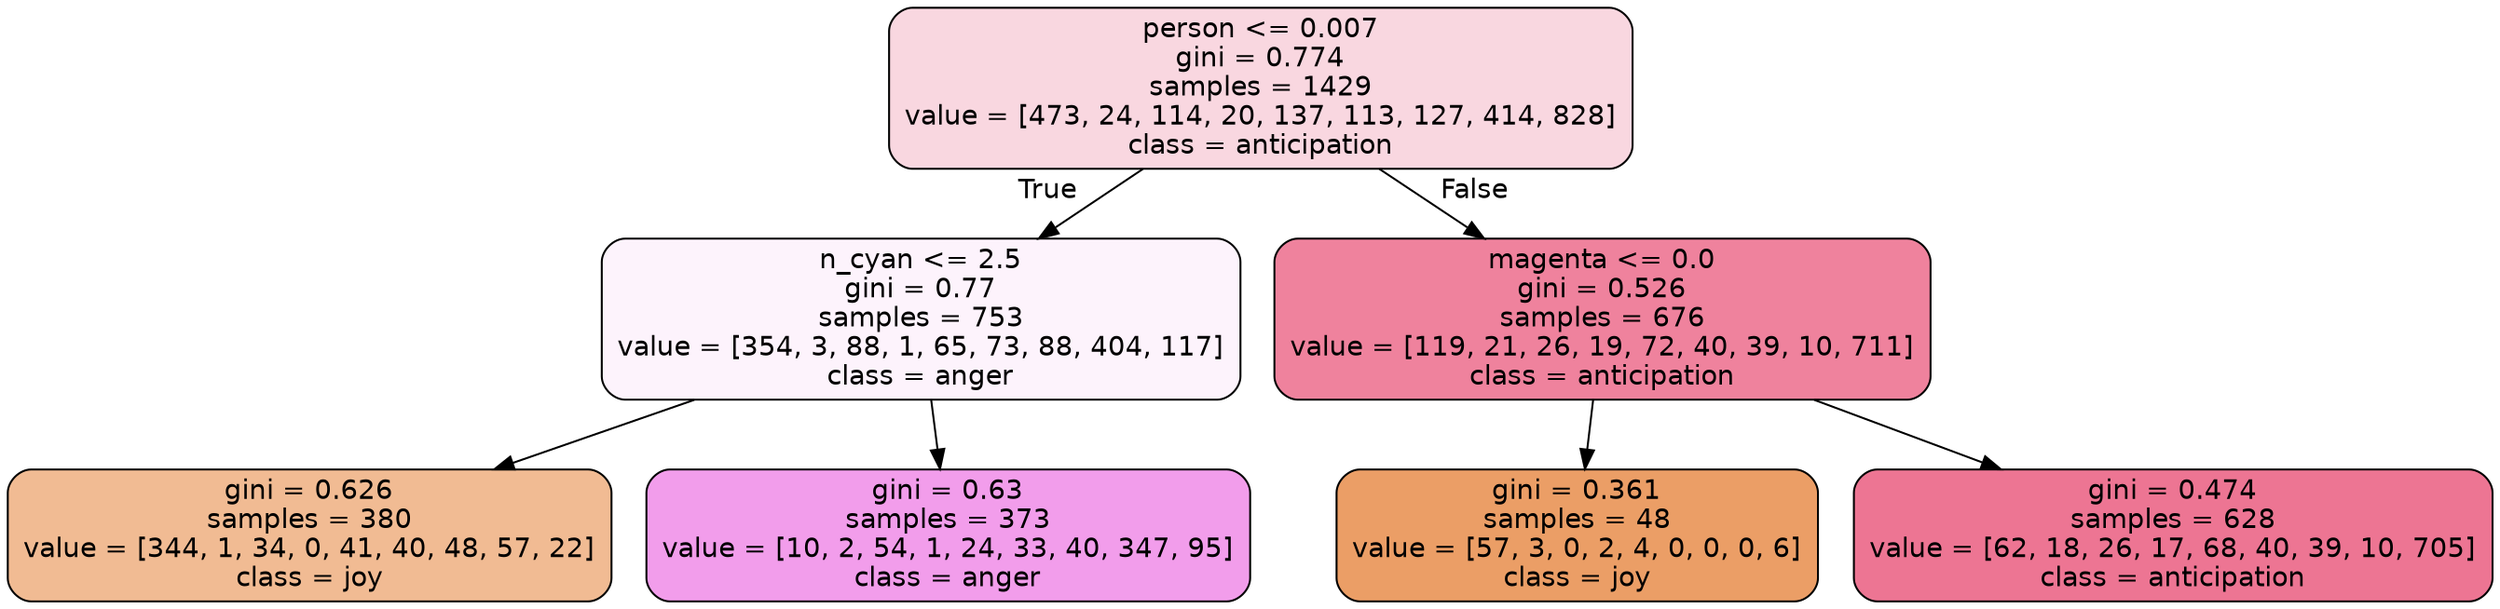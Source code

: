 digraph Tree {
node [shape=box, style="filled, rounded", color="black", fontname=helvetica] ;
edge [fontname=helvetica] ;
0 [label="person <= 0.007\ngini = 0.774\nsamples = 1429\nvalue = [473, 24, 114, 20, 137, 113, 127, 414, 828]\nclass = anticipation", fillcolor="#e5396433"] ;
1 [label="n_cyan <= 2.5\ngini = 0.77\nsamples = 753\nvalue = [354, 3, 88, 1, 65, 73, 88, 404, 117]\nclass = anger", fillcolor="#e539d70f"] ;
0 -> 1 [labeldistance=2.5, labelangle=45, headlabel="True"] ;
2 [label="gini = 0.626\nsamples = 380\nvalue = [344, 1, 34, 0, 41, 40, 48, 57, 22]\nclass = joy", fillcolor="#e581398a"] ;
1 -> 2 ;
3 [label="gini = 0.63\nsamples = 373\nvalue = [10, 2, 54, 1, 24, 33, 40, 347, 95]\nclass = anger", fillcolor="#e539d77e"] ;
1 -> 3 ;
4 [label="magenta <= 0.0\ngini = 0.526\nsamples = 676\nvalue = [119, 21, 26, 19, 72, 40, 39, 10, 711]\nclass = anticipation", fillcolor="#e53964a1"] ;
0 -> 4 [labeldistance=2.5, labelangle=-45, headlabel="False"] ;
5 [label="gini = 0.361\nsamples = 48\nvalue = [57, 3, 0, 2, 4, 0, 0, 0, 6]\nclass = joy", fillcolor="#e58139c5"] ;
4 -> 5 ;
6 [label="gini = 0.474\nsamples = 628\nvalue = [62, 18, 26, 17, 68, 40, 39, 10, 705]\nclass = anticipation", fillcolor="#e53964b1"] ;
4 -> 6 ;
}